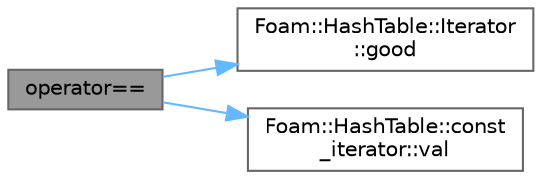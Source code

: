 digraph "operator=="
{
 // LATEX_PDF_SIZE
  bgcolor="transparent";
  edge [fontname=Helvetica,fontsize=10,labelfontname=Helvetica,labelfontsize=10];
  node [fontname=Helvetica,fontsize=10,shape=box,height=0.2,width=0.4];
  rankdir="LR";
  Node1 [id="Node000001",label="operator==",height=0.2,width=0.4,color="gray40", fillcolor="grey60", style="filled", fontcolor="black",tooltip=" "];
  Node1 -> Node2 [id="edge1_Node000001_Node000002",color="steelblue1",style="solid",tooltip=" "];
  Node2 [id="Node000002",label="Foam::HashTable::Iterator\l::good",height=0.2,width=0.4,color="grey40", fillcolor="white", style="filled",URL="$classFoam_1_1HashTable_1_1Iterator.html#a57a3459b7c5951cb10421aae5774450b",tooltip=" "];
  Node1 -> Node3 [id="edge2_Node000001_Node000003",color="steelblue1",style="solid",tooltip=" "];
  Node3 [id="Node000003",label="Foam::HashTable::const\l_iterator::val",height=0.2,width=0.4,color="grey40", fillcolor="white", style="filled",URL="$classFoam_1_1HashTable_1_1const__iterator.html#a30b5386c9102e740bba5d7b0369aeba5",tooltip=" "];
}
